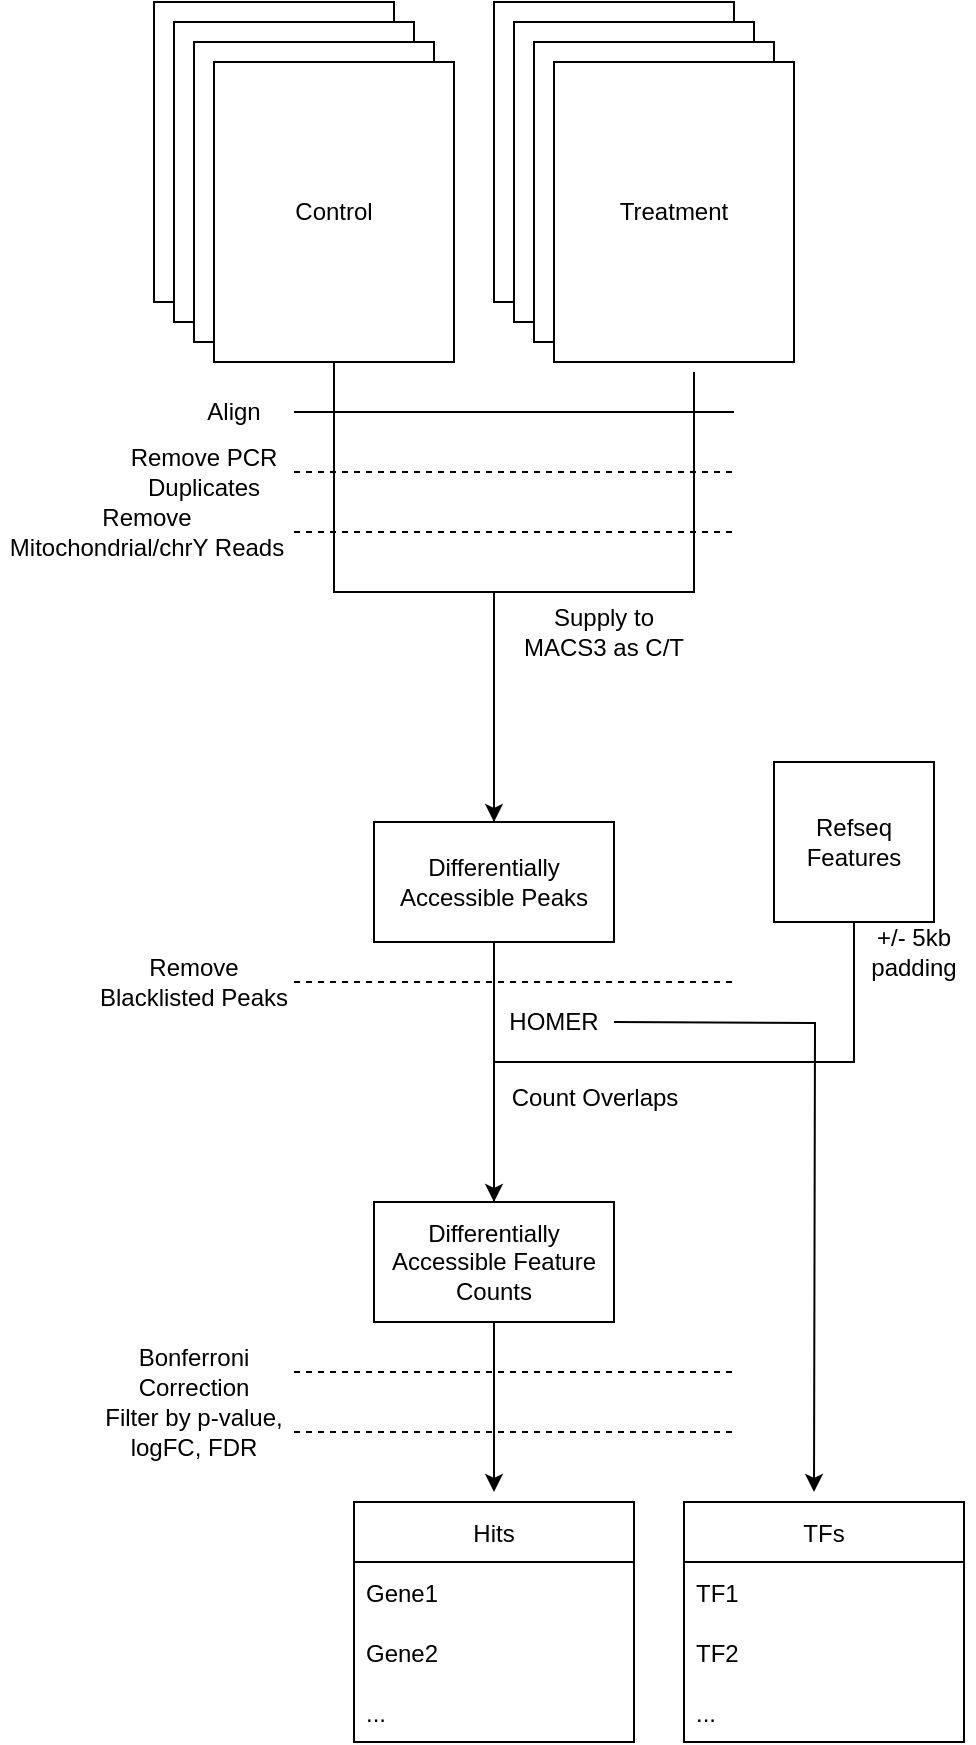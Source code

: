 <mxfile version="16.5.6" type="device"><diagram id="N-afy0_WFPlsN5dSUksm" name="Page-1"><mxGraphModel dx="914" dy="906" grid="0" gridSize="10" guides="1" tooltips="1" connect="1" arrows="1" fold="1" page="1" pageScale="1" pageWidth="850" pageHeight="1100" math="0" shadow="0"><root><mxCell id="0"/><mxCell id="1" parent="0"/><mxCell id="5LKD9zcJvn1j19rA5oe2-2" value="" style="rounded=0;whiteSpace=wrap;html=1;" vertex="1" parent="1"><mxGeometry x="160" y="210" width="120" height="150" as="geometry"/></mxCell><mxCell id="5LKD9zcJvn1j19rA5oe2-3" value="" style="rounded=0;whiteSpace=wrap;html=1;" vertex="1" parent="1"><mxGeometry x="170" y="220" width="120" height="150" as="geometry"/></mxCell><mxCell id="5LKD9zcJvn1j19rA5oe2-4" value="" style="rounded=0;whiteSpace=wrap;html=1;" vertex="1" parent="1"><mxGeometry x="180" y="230" width="120" height="150" as="geometry"/></mxCell><mxCell id="5LKD9zcJvn1j19rA5oe2-11" style="edgeStyle=orthogonalEdgeStyle;rounded=0;orthogonalLoop=1;jettySize=auto;html=1;entryX=0.5;entryY=0;entryDx=0;entryDy=0;" edge="1" parent="1" source="5LKD9zcJvn1j19rA5oe2-5" target="5LKD9zcJvn1j19rA5oe2-10"><mxGeometry relative="1" as="geometry"/></mxCell><mxCell id="5LKD9zcJvn1j19rA5oe2-5" value="Control" style="rounded=0;whiteSpace=wrap;html=1;" vertex="1" parent="1"><mxGeometry x="190" y="240" width="120" height="150" as="geometry"/></mxCell><mxCell id="5LKD9zcJvn1j19rA5oe2-6" value="" style="rounded=0;whiteSpace=wrap;html=1;" vertex="1" parent="1"><mxGeometry x="330" y="210" width="120" height="150" as="geometry"/></mxCell><mxCell id="5LKD9zcJvn1j19rA5oe2-7" value="" style="rounded=0;whiteSpace=wrap;html=1;" vertex="1" parent="1"><mxGeometry x="340" y="220" width="120" height="150" as="geometry"/></mxCell><mxCell id="5LKD9zcJvn1j19rA5oe2-8" value="" style="rounded=0;whiteSpace=wrap;html=1;" vertex="1" parent="1"><mxGeometry x="350" y="230" width="120" height="150" as="geometry"/></mxCell><mxCell id="5LKD9zcJvn1j19rA5oe2-12" style="edgeStyle=orthogonalEdgeStyle;rounded=0;orthogonalLoop=1;jettySize=auto;html=1;endArrow=none;endFill=0;" edge="1" parent="1"><mxGeometry relative="1" as="geometry"><mxPoint x="330" y="625" as="targetPoint"/><mxPoint x="430" y="395" as="sourcePoint"/><Array as="points"><mxPoint x="430" y="505"/><mxPoint x="330" y="505"/></Array></mxGeometry></mxCell><mxCell id="5LKD9zcJvn1j19rA5oe2-9" value="Treatment" style="rounded=0;whiteSpace=wrap;html=1;" vertex="1" parent="1"><mxGeometry x="360" y="240" width="120" height="150" as="geometry"/></mxCell><mxCell id="5LKD9zcJvn1j19rA5oe2-28" style="edgeStyle=orthogonalEdgeStyle;rounded=0;orthogonalLoop=1;jettySize=auto;html=1;endArrow=classic;endFill=1;" edge="1" parent="1" source="5LKD9zcJvn1j19rA5oe2-10"><mxGeometry relative="1" as="geometry"><mxPoint x="330" y="840" as="targetPoint"/></mxGeometry></mxCell><mxCell id="5LKD9zcJvn1j19rA5oe2-10" value="Differentially Accessible Peaks" style="rounded=0;whiteSpace=wrap;html=1;" vertex="1" parent="1"><mxGeometry x="270" y="620" width="120" height="60" as="geometry"/></mxCell><mxCell id="5LKD9zcJvn1j19rA5oe2-14" style="edgeStyle=orthogonalEdgeStyle;rounded=0;orthogonalLoop=1;jettySize=auto;html=1;endArrow=none;endFill=0;" edge="1" parent="1" source="5LKD9zcJvn1j19rA5oe2-13"><mxGeometry relative="1" as="geometry"><mxPoint x="450" y="415" as="targetPoint"/></mxGeometry></mxCell><mxCell id="5LKD9zcJvn1j19rA5oe2-13" value="Align" style="text;html=1;strokeColor=none;fillColor=none;align=center;verticalAlign=middle;whiteSpace=wrap;rounded=0;" vertex="1" parent="1"><mxGeometry x="170" y="400" width="60" height="30" as="geometry"/></mxCell><mxCell id="5LKD9zcJvn1j19rA5oe2-15" style="edgeStyle=orthogonalEdgeStyle;rounded=0;orthogonalLoop=1;jettySize=auto;html=1;endArrow=none;endFill=0;dashed=1;" edge="1" parent="1" source="5LKD9zcJvn1j19rA5oe2-16"><mxGeometry relative="1" as="geometry"><mxPoint x="450" y="445" as="targetPoint"/></mxGeometry></mxCell><mxCell id="5LKD9zcJvn1j19rA5oe2-16" value="Remove PCR Duplicates" style="text;html=1;strokeColor=none;fillColor=none;align=center;verticalAlign=middle;whiteSpace=wrap;rounded=0;" vertex="1" parent="1"><mxGeometry x="140" y="430" width="90" height="30" as="geometry"/></mxCell><mxCell id="5LKD9zcJvn1j19rA5oe2-17" style="edgeStyle=orthogonalEdgeStyle;rounded=0;orthogonalLoop=1;jettySize=auto;html=1;endArrow=none;endFill=0;dashed=1;" edge="1" parent="1" source="5LKD9zcJvn1j19rA5oe2-18"><mxGeometry relative="1" as="geometry"><mxPoint x="450" y="475" as="targetPoint"/></mxGeometry></mxCell><mxCell id="5LKD9zcJvn1j19rA5oe2-18" value="Remove Mitochondrial/chrY Reads" style="text;html=1;strokeColor=none;fillColor=none;align=center;verticalAlign=middle;whiteSpace=wrap;rounded=0;" vertex="1" parent="1"><mxGeometry x="83" y="460" width="147" height="30" as="geometry"/></mxCell><mxCell id="5LKD9zcJvn1j19rA5oe2-19" value="Supply to MACS3 as C/T" style="text;html=1;strokeColor=none;fillColor=none;align=center;verticalAlign=middle;whiteSpace=wrap;rounded=0;" vertex="1" parent="1"><mxGeometry x="340" y="510" width="90" height="30" as="geometry"/></mxCell><mxCell id="5LKD9zcJvn1j19rA5oe2-26" style="edgeStyle=orthogonalEdgeStyle;rounded=0;orthogonalLoop=1;jettySize=auto;html=1;endArrow=classic;endFill=1;" edge="1" parent="1" source="5LKD9zcJvn1j19rA5oe2-22" target="5LKD9zcJvn1j19rA5oe2-32"><mxGeometry relative="1" as="geometry"><mxPoint x="330" y="840" as="targetPoint"/><Array as="points"><mxPoint x="510" y="740"/><mxPoint x="330" y="740"/></Array></mxGeometry></mxCell><mxCell id="5LKD9zcJvn1j19rA5oe2-22" value="Refseq Features" style="whiteSpace=wrap;html=1;aspect=fixed;" vertex="1" parent="1"><mxGeometry x="470" y="590" width="80" height="80" as="geometry"/></mxCell><mxCell id="5LKD9zcJvn1j19rA5oe2-25" value="+/- 5kb padding" style="text;html=1;strokeColor=none;fillColor=none;align=center;verticalAlign=middle;whiteSpace=wrap;rounded=0;" vertex="1" parent="1"><mxGeometry x="510" y="670" width="60" height="30" as="geometry"/></mxCell><mxCell id="5LKD9zcJvn1j19rA5oe2-27" value="Count Overlaps" style="text;html=1;strokeColor=none;fillColor=none;align=center;verticalAlign=middle;whiteSpace=wrap;rounded=0;" vertex="1" parent="1"><mxGeometry x="330" y="743" width="101" height="30" as="geometry"/></mxCell><mxCell id="5LKD9zcJvn1j19rA5oe2-30" style="edgeStyle=orthogonalEdgeStyle;rounded=0;orthogonalLoop=1;jettySize=auto;html=1;endArrow=none;endFill=0;dashed=1;" edge="1" parent="1"><mxGeometry relative="1" as="geometry"><mxPoint x="450" y="700" as="targetPoint"/><mxPoint x="230" y="700" as="sourcePoint"/></mxGeometry></mxCell><mxCell id="5LKD9zcJvn1j19rA5oe2-31" value="Remove Blacklisted Peaks" style="text;html=1;strokeColor=none;fillColor=none;align=center;verticalAlign=middle;whiteSpace=wrap;rounded=0;" vertex="1" parent="1"><mxGeometry x="130" y="685" width="100" height="30" as="geometry"/></mxCell><mxCell id="5LKD9zcJvn1j19rA5oe2-37" style="edgeStyle=orthogonalEdgeStyle;rounded=0;orthogonalLoop=1;jettySize=auto;html=1;endArrow=classic;endFill=1;" edge="1" parent="1" source="5LKD9zcJvn1j19rA5oe2-32"><mxGeometry relative="1" as="geometry"><mxPoint x="330" y="955" as="targetPoint"/></mxGeometry></mxCell><mxCell id="5LKD9zcJvn1j19rA5oe2-32" value="Differentially Accessible Feature Counts" style="rounded=0;whiteSpace=wrap;html=1;" vertex="1" parent="1"><mxGeometry x="270" y="810" width="120" height="60" as="geometry"/></mxCell><mxCell id="5LKD9zcJvn1j19rA5oe2-42" style="edgeStyle=orthogonalEdgeStyle;rounded=0;orthogonalLoop=1;jettySize=auto;html=1;endArrow=none;endFill=0;dashed=1;" edge="1" parent="1"><mxGeometry relative="1" as="geometry"><mxPoint x="450" y="925" as="targetPoint"/><mxPoint x="230" y="925" as="sourcePoint"/></mxGeometry></mxCell><mxCell id="5LKD9zcJvn1j19rA5oe2-43" value="Filter by p-value, logFC, FDR" style="text;html=1;strokeColor=none;fillColor=none;align=center;verticalAlign=middle;whiteSpace=wrap;rounded=0;" vertex="1" parent="1"><mxGeometry x="130" y="910" width="100" height="30" as="geometry"/></mxCell><mxCell id="5LKD9zcJvn1j19rA5oe2-44" style="edgeStyle=orthogonalEdgeStyle;rounded=0;orthogonalLoop=1;jettySize=auto;html=1;endArrow=none;endFill=0;dashed=1;" edge="1" parent="1"><mxGeometry relative="1" as="geometry"><mxPoint x="450" y="895" as="targetPoint"/><mxPoint x="230" y="895" as="sourcePoint"/></mxGeometry></mxCell><mxCell id="5LKD9zcJvn1j19rA5oe2-45" value="Bonferroni Correction" style="text;html=1;strokeColor=none;fillColor=none;align=center;verticalAlign=middle;whiteSpace=wrap;rounded=0;" vertex="1" parent="1"><mxGeometry x="130" y="880" width="100" height="30" as="geometry"/></mxCell><mxCell id="5LKD9zcJvn1j19rA5oe2-46" value="Hits" style="swimlane;fontStyle=0;childLayout=stackLayout;horizontal=1;startSize=30;horizontalStack=0;resizeParent=1;resizeParentMax=0;resizeLast=0;collapsible=1;marginBottom=0;" vertex="1" parent="1"><mxGeometry x="260" y="960" width="140" height="120" as="geometry"><mxRectangle x="260" y="960" width="48" height="30" as="alternateBounds"/></mxGeometry></mxCell><mxCell id="5LKD9zcJvn1j19rA5oe2-47" value="Gene1" style="text;strokeColor=none;fillColor=none;align=left;verticalAlign=middle;spacingLeft=4;spacingRight=4;overflow=hidden;points=[[0,0.5],[1,0.5]];portConstraint=eastwest;rotatable=0;" vertex="1" parent="5LKD9zcJvn1j19rA5oe2-46"><mxGeometry y="30" width="140" height="30" as="geometry"/></mxCell><mxCell id="5LKD9zcJvn1j19rA5oe2-48" value="Gene2" style="text;strokeColor=none;fillColor=none;align=left;verticalAlign=middle;spacingLeft=4;spacingRight=4;overflow=hidden;points=[[0,0.5],[1,0.5]];portConstraint=eastwest;rotatable=0;" vertex="1" parent="5LKD9zcJvn1j19rA5oe2-46"><mxGeometry y="60" width="140" height="30" as="geometry"/></mxCell><mxCell id="5LKD9zcJvn1j19rA5oe2-49" value="..." style="text;strokeColor=none;fillColor=none;align=left;verticalAlign=middle;spacingLeft=4;spacingRight=4;overflow=hidden;points=[[0,0.5],[1,0.5]];portConstraint=eastwest;rotatable=0;" vertex="1" parent="5LKD9zcJvn1j19rA5oe2-46"><mxGeometry y="90" width="140" height="30" as="geometry"/></mxCell><mxCell id="5LKD9zcJvn1j19rA5oe2-56" style="edgeStyle=orthogonalEdgeStyle;rounded=0;orthogonalLoop=1;jettySize=auto;html=1;endArrow=classic;endFill=1;" edge="1" parent="1"><mxGeometry relative="1" as="geometry"><mxPoint x="490" y="955" as="targetPoint"/><mxPoint x="390" y="720" as="sourcePoint"/></mxGeometry></mxCell><mxCell id="5LKD9zcJvn1j19rA5oe2-50" value="HOMER" style="text;html=1;strokeColor=none;fillColor=none;align=center;verticalAlign=middle;whiteSpace=wrap;rounded=0;" vertex="1" parent="1"><mxGeometry x="330" y="705" width="60" height="30" as="geometry"/></mxCell><mxCell id="5LKD9zcJvn1j19rA5oe2-52" value="TFs" style="swimlane;fontStyle=0;childLayout=stackLayout;horizontal=1;startSize=30;horizontalStack=0;resizeParent=1;resizeParentMax=0;resizeLast=0;collapsible=1;marginBottom=0;" vertex="1" parent="1"><mxGeometry x="425" y="960" width="140" height="120" as="geometry"/></mxCell><mxCell id="5LKD9zcJvn1j19rA5oe2-53" value="TF1" style="text;strokeColor=none;fillColor=none;align=left;verticalAlign=middle;spacingLeft=4;spacingRight=4;overflow=hidden;points=[[0,0.5],[1,0.5]];portConstraint=eastwest;rotatable=0;" vertex="1" parent="5LKD9zcJvn1j19rA5oe2-52"><mxGeometry y="30" width="140" height="30" as="geometry"/></mxCell><mxCell id="5LKD9zcJvn1j19rA5oe2-54" value="TF2" style="text;strokeColor=none;fillColor=none;align=left;verticalAlign=middle;spacingLeft=4;spacingRight=4;overflow=hidden;points=[[0,0.5],[1,0.5]];portConstraint=eastwest;rotatable=0;" vertex="1" parent="5LKD9zcJvn1j19rA5oe2-52"><mxGeometry y="60" width="140" height="30" as="geometry"/></mxCell><mxCell id="5LKD9zcJvn1j19rA5oe2-55" value="..." style="text;strokeColor=none;fillColor=none;align=left;verticalAlign=middle;spacingLeft=4;spacingRight=4;overflow=hidden;points=[[0,0.5],[1,0.5]];portConstraint=eastwest;rotatable=0;" vertex="1" parent="5LKD9zcJvn1j19rA5oe2-52"><mxGeometry y="90" width="140" height="30" as="geometry"/></mxCell></root></mxGraphModel></diagram></mxfile>